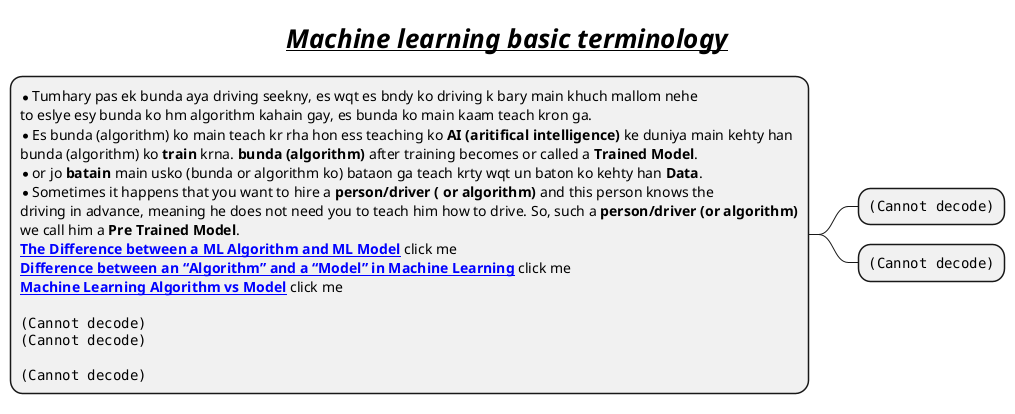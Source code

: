 @startmindmap
title =<i><u>Machine learning basic terminology


*:*Tumhary pas ek bunda aya driving seekny, es wqt es bndy ko driving k bary main khuch mallom nehe
to eslye esy bunda ko hm algorithm kahain gay, es bunda ko main kaam teach kron ga.
* Es bunda (algorithm) ko main teach kr rha hon ess teaching ko **AI (aritifical intelligence)** ke duniya main kehty han
bunda (algorithm) ko **train** krna. **bunda (algorithm)** after training becomes or called a **Trained Model**.
* or jo **batain** main usko (bunda or algorithm ko) bataon ga teach krty wqt un baton ko kehty han **Data**.
* Sometimes it happens that you want to hire a **person/driver ( or algorithm)** and this person knows the
driving in advance, meaning he does not need you to teach him how to drive. So, such a **person/driver (or algorithm)**
we call him a **Pre Trained Model**.
**[[https://medium.datadriveninvestor.com/difference-between-an-machine-learning-algorithm-and-model-14879f4aec7b The Difference between a ML Algorithm and ML Model]]** click me
**[[https://medium.com/@kaykwaalk/difference-between-an-algorithm-and-a-model-in-machine-learning-5d6b7297cce9 Difference between an “Algorithm” and a “Model” in Machine Learning]]** click me
**[[https://sowjanyasadashiva.medium.com/machine-learning-algorithm-vs-model-2db36e42d127 Machine Learning Algorithm vs Model]]** click me

<img:images/img.png{scale=0.5}>
<img:images/algorithmic-decomposition-object-decomposition-and-machine-learning.png{scale=.5}>

<img:images/img_19.png{scale=.5}>;
** <img:images/img_20.png{scale=.5}>
** <img:images/img_21.png{scale=.5}>


@endmindmap
